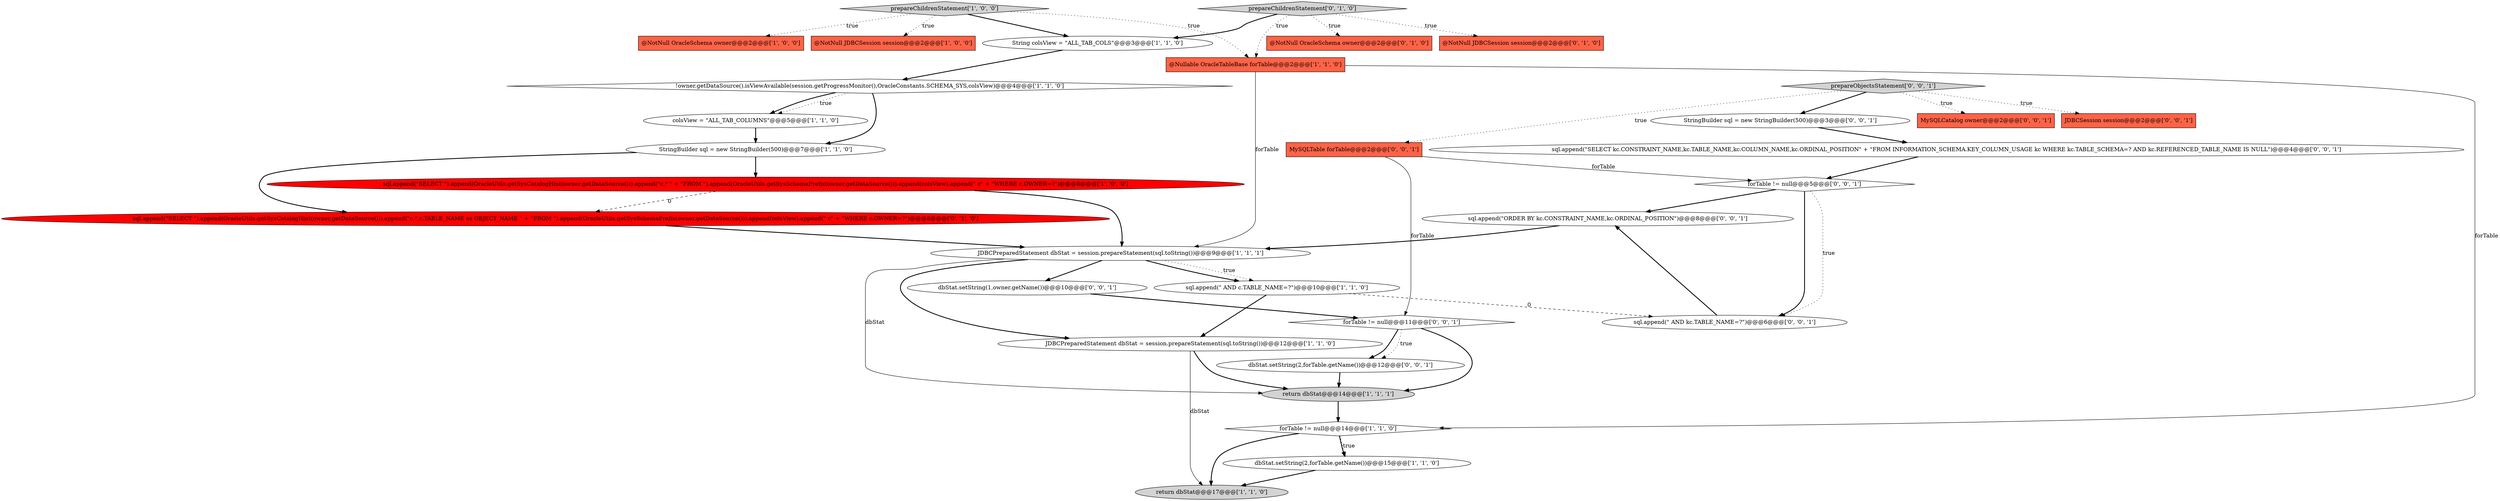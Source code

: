 digraph {
20 [style = filled, label = "sql.append(\"SELECT kc.CONSTRAINT_NAME,kc.TABLE_NAME,kc.COLUMN_NAME,kc.ORDINAL_POSITION\" + \"FROM INFORMATION_SCHEMA.KEY_COLUMN_USAGE kc WHERE kc.TABLE_SCHEMA=? AND kc.REFERENCED_TABLE_NAME IS NULL\")@@@4@@@['0', '0', '1']", fillcolor = white, shape = ellipse image = "AAA0AAABBB3BBB"];
21 [style = filled, label = "sql.append(\"ORDER BY kc.CONSTRAINT_NAME,kc.ORDINAL_POSITION\")@@@8@@@['0', '0', '1']", fillcolor = white, shape = ellipse image = "AAA0AAABBB3BBB"];
28 [style = filled, label = "sql.append(\" AND kc.TABLE_NAME=?\")@@@6@@@['0', '0', '1']", fillcolor = white, shape = ellipse image = "AAA0AAABBB3BBB"];
19 [style = filled, label = "sql.append(\"SELECT \").append(OracleUtils.getSysCatalogHint(owner.getDataSource())).append(\"c.*,c.TABLE_NAME as OBJECT_NAME \" + \"FROM \").append(OracleUtils.getSysSchemaPrefix(owner.getDataSource())).append(colsView).append(\" c\" + \"WHERE c.OWNER=?\")@@@8@@@['0', '1', '0']", fillcolor = red, shape = ellipse image = "AAA1AAABBB2BBB"];
0 [style = filled, label = "JDBCPreparedStatement dbStat = session.prepareStatement(sql.toString())@@@12@@@['1', '1', '0']", fillcolor = white, shape = ellipse image = "AAA0AAABBB1BBB"];
26 [style = filled, label = "StringBuilder sql = new StringBuilder(500)@@@3@@@['0', '0', '1']", fillcolor = white, shape = ellipse image = "AAA0AAABBB3BBB"];
12 [style = filled, label = "dbStat.setString(2,forTable.getName())@@@15@@@['1', '1', '0']", fillcolor = white, shape = ellipse image = "AAA0AAABBB1BBB"];
13 [style = filled, label = "StringBuilder sql = new StringBuilder(500)@@@7@@@['1', '1', '0']", fillcolor = white, shape = ellipse image = "AAA0AAABBB1BBB"];
22 [style = filled, label = "MySQLTable forTable@@@2@@@['0', '0', '1']", fillcolor = tomato, shape = box image = "AAA0AAABBB3BBB"];
18 [style = filled, label = "@NotNull OracleSchema owner@@@2@@@['0', '1', '0']", fillcolor = tomato, shape = box image = "AAA0AAABBB2BBB"];
15 [style = filled, label = "prepareChildrenStatement['1', '0', '0']", fillcolor = lightgray, shape = diamond image = "AAA0AAABBB1BBB"];
1 [style = filled, label = "@NotNull OracleSchema owner@@@2@@@['1', '0', '0']", fillcolor = tomato, shape = box image = "AAA0AAABBB1BBB"];
23 [style = filled, label = "prepareObjectsStatement['0', '0', '1']", fillcolor = lightgray, shape = diamond image = "AAA0AAABBB3BBB"];
30 [style = filled, label = "forTable != null@@@11@@@['0', '0', '1']", fillcolor = white, shape = diamond image = "AAA0AAABBB3BBB"];
10 [style = filled, label = "sql.append(\" AND c.TABLE_NAME=?\")@@@10@@@['1', '1', '0']", fillcolor = white, shape = ellipse image = "AAA0AAABBB1BBB"];
3 [style = filled, label = "JDBCPreparedStatement dbStat = session.prepareStatement(sql.toString())@@@9@@@['1', '1', '1']", fillcolor = white, shape = ellipse image = "AAA0AAABBB1BBB"];
7 [style = filled, label = "@Nullable OracleTableBase forTable@@@2@@@['1', '1', '0']", fillcolor = tomato, shape = box image = "AAA0AAABBB1BBB"];
31 [style = filled, label = "dbStat.setString(2,forTable.getName())@@@12@@@['0', '0', '1']", fillcolor = white, shape = ellipse image = "AAA0AAABBB3BBB"];
24 [style = filled, label = "dbStat.setString(1,owner.getName())@@@10@@@['0', '0', '1']", fillcolor = white, shape = ellipse image = "AAA0AAABBB3BBB"];
27 [style = filled, label = "MySQLCatalog owner@@@2@@@['0', '0', '1']", fillcolor = tomato, shape = box image = "AAA0AAABBB3BBB"];
6 [style = filled, label = "sql.append(\"SELECT \").append(OracleUtils.getSysCatalogHint(owner.getDataSource())).append(\"c.* \" + \"FROM \").append(OracleUtils.getSysSchemaPrefix(owner.getDataSource())).append(colsView).append(\" c\" + \"WHERE c.OWNER=?\")@@@8@@@['1', '0', '0']", fillcolor = red, shape = ellipse image = "AAA1AAABBB1BBB"];
9 [style = filled, label = "!owner.getDataSource().isViewAvailable(session.getProgressMonitor(),OracleConstants.SCHEMA_SYS,colsView)@@@4@@@['1', '1', '0']", fillcolor = white, shape = diamond image = "AAA0AAABBB1BBB"];
29 [style = filled, label = "forTable != null@@@5@@@['0', '0', '1']", fillcolor = white, shape = diamond image = "AAA0AAABBB3BBB"];
11 [style = filled, label = "forTable != null@@@14@@@['1', '1', '0']", fillcolor = white, shape = diamond image = "AAA0AAABBB1BBB"];
5 [style = filled, label = "@NotNull JDBCSession session@@@2@@@['1', '0', '0']", fillcolor = tomato, shape = box image = "AAA0AAABBB1BBB"];
25 [style = filled, label = "JDBCSession session@@@2@@@['0', '0', '1']", fillcolor = tomato, shape = box image = "AAA0AAABBB3BBB"];
2 [style = filled, label = "String colsView = \"ALL_TAB_COLS\"@@@3@@@['1', '1', '0']", fillcolor = white, shape = ellipse image = "AAA0AAABBB1BBB"];
14 [style = filled, label = "colsView = \"ALL_TAB_COLUMNS\"@@@5@@@['1', '1', '0']", fillcolor = white, shape = ellipse image = "AAA0AAABBB1BBB"];
4 [style = filled, label = "return dbStat@@@17@@@['1', '1', '0']", fillcolor = lightgray, shape = ellipse image = "AAA0AAABBB1BBB"];
17 [style = filled, label = "@NotNull JDBCSession session@@@2@@@['0', '1', '0']", fillcolor = tomato, shape = box image = "AAA0AAABBB2BBB"];
8 [style = filled, label = "return dbStat@@@14@@@['1', '1', '1']", fillcolor = lightgray, shape = ellipse image = "AAA0AAABBB1BBB"];
16 [style = filled, label = "prepareChildrenStatement['0', '1', '0']", fillcolor = lightgray, shape = diamond image = "AAA0AAABBB2BBB"];
15->5 [style = dotted, label="true"];
6->3 [style = bold, label=""];
15->2 [style = bold, label=""];
22->30 [style = solid, label="forTable"];
3->24 [style = bold, label=""];
20->29 [style = bold, label=""];
23->22 [style = dotted, label="true"];
16->17 [style = dotted, label="true"];
11->4 [style = bold, label=""];
3->10 [style = dotted, label="true"];
11->12 [style = dotted, label="true"];
23->26 [style = bold, label=""];
10->28 [style = dashed, label="0"];
11->12 [style = bold, label=""];
2->9 [style = bold, label=""];
16->2 [style = bold, label=""];
15->7 [style = dotted, label="true"];
7->11 [style = solid, label="forTable"];
22->29 [style = solid, label="forTable"];
29->21 [style = bold, label=""];
9->14 [style = dotted, label="true"];
3->0 [style = bold, label=""];
24->30 [style = bold, label=""];
29->28 [style = bold, label=""];
16->7 [style = dotted, label="true"];
3->10 [style = bold, label=""];
13->19 [style = bold, label=""];
28->21 [style = bold, label=""];
30->31 [style = dotted, label="true"];
29->28 [style = dotted, label="true"];
12->4 [style = bold, label=""];
0->4 [style = solid, label="dbStat"];
30->31 [style = bold, label=""];
15->1 [style = dotted, label="true"];
10->0 [style = bold, label=""];
6->19 [style = dashed, label="0"];
0->8 [style = bold, label=""];
23->27 [style = dotted, label="true"];
9->14 [style = bold, label=""];
14->13 [style = bold, label=""];
13->6 [style = bold, label=""];
30->8 [style = bold, label=""];
8->11 [style = bold, label=""];
19->3 [style = bold, label=""];
31->8 [style = bold, label=""];
23->25 [style = dotted, label="true"];
7->3 [style = solid, label="forTable"];
26->20 [style = bold, label=""];
3->8 [style = solid, label="dbStat"];
21->3 [style = bold, label=""];
9->13 [style = bold, label=""];
16->18 [style = dotted, label="true"];
}
